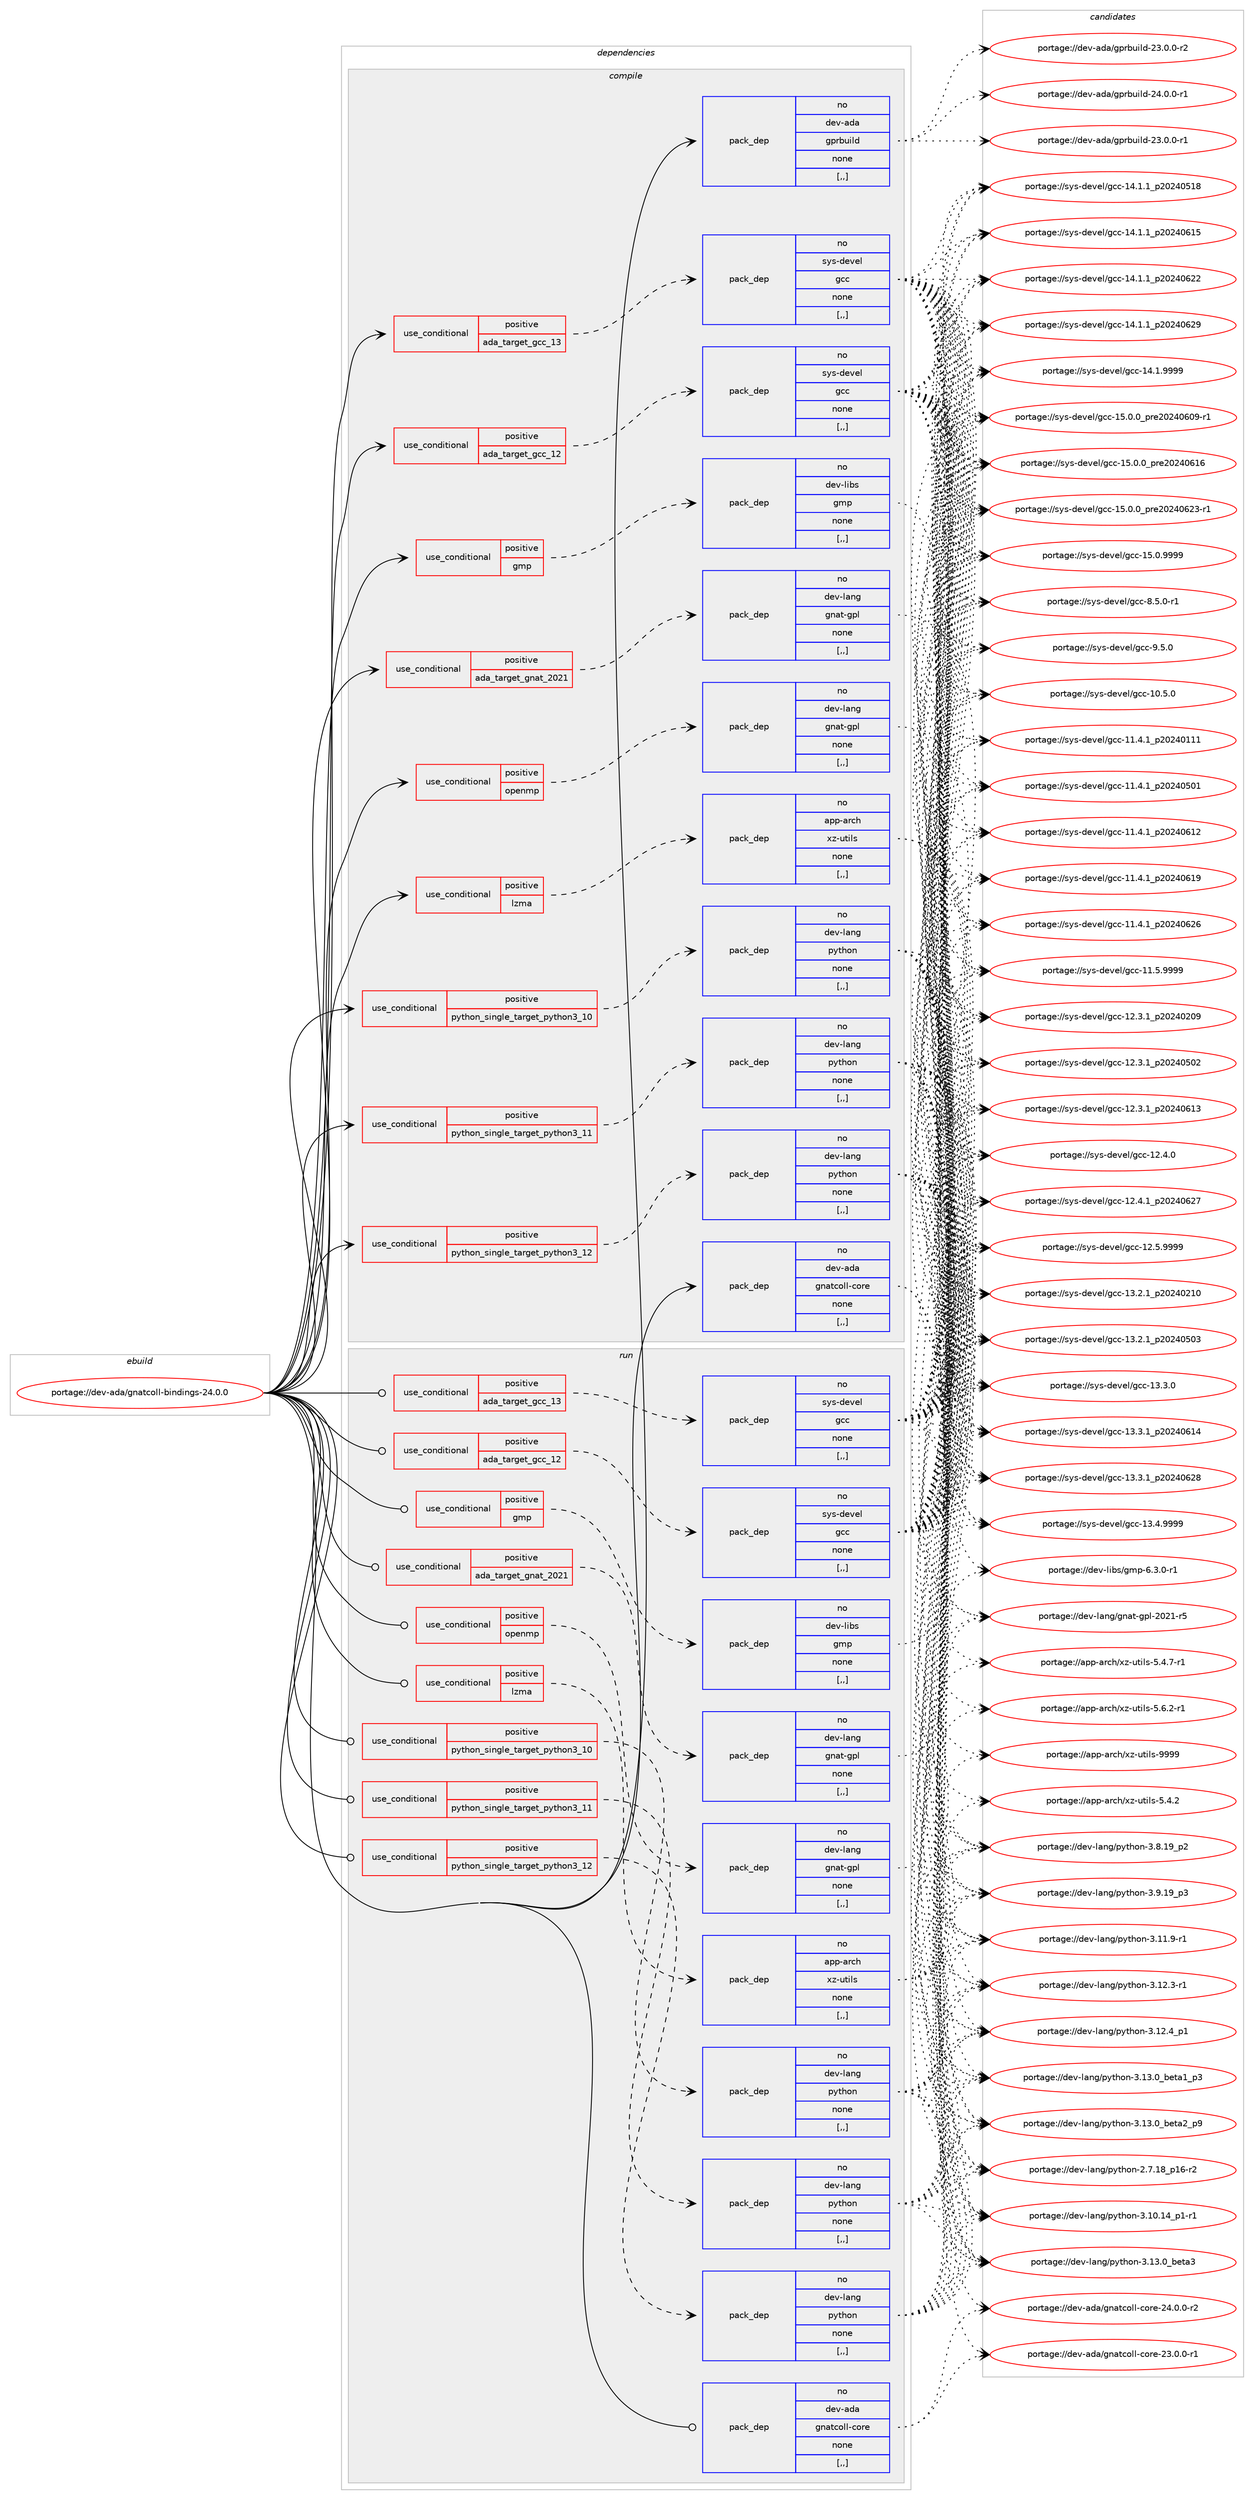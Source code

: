 digraph prolog {

# *************
# Graph options
# *************

newrank=true;
concentrate=true;
compound=true;
graph [rankdir=LR,fontname=Helvetica,fontsize=10,ranksep=1.5];#, ranksep=2.5, nodesep=0.2];
edge  [arrowhead=vee];
node  [fontname=Helvetica,fontsize=10];

# **********
# The ebuild
# **********

subgraph cluster_leftcol {
color=gray;
rank=same;
label=<<i>ebuild</i>>;
id [label="portage://dev-ada/gnatcoll-bindings-24.0.0", color=red, width=4, href="../dev-ada/gnatcoll-bindings-24.0.0.svg"];
}

# ****************
# The dependencies
# ****************

subgraph cluster_midcol {
color=gray;
label=<<i>dependencies</i>>;
subgraph cluster_compile {
fillcolor="#eeeeee";
style=filled;
label=<<i>compile</i>>;
subgraph cond16024 {
dependency62182 [label=<<TABLE BORDER="0" CELLBORDER="1" CELLSPACING="0" CELLPADDING="4"><TR><TD ROWSPAN="3" CELLPADDING="10">use_conditional</TD></TR><TR><TD>positive</TD></TR><TR><TD>ada_target_gcc_12</TD></TR></TABLE>>, shape=none, color=red];
subgraph pack45267 {
dependency62183 [label=<<TABLE BORDER="0" CELLBORDER="1" CELLSPACING="0" CELLPADDING="4" WIDTH="220"><TR><TD ROWSPAN="6" CELLPADDING="30">pack_dep</TD></TR><TR><TD WIDTH="110">no</TD></TR><TR><TD>sys-devel</TD></TR><TR><TD>gcc</TD></TR><TR><TD>none</TD></TR><TR><TD>[,,]</TD></TR></TABLE>>, shape=none, color=blue];
}
dependency62182:e -> dependency62183:w [weight=20,style="dashed",arrowhead="vee"];
}
id:e -> dependency62182:w [weight=20,style="solid",arrowhead="vee"];
subgraph cond16025 {
dependency62184 [label=<<TABLE BORDER="0" CELLBORDER="1" CELLSPACING="0" CELLPADDING="4"><TR><TD ROWSPAN="3" CELLPADDING="10">use_conditional</TD></TR><TR><TD>positive</TD></TR><TR><TD>ada_target_gcc_13</TD></TR></TABLE>>, shape=none, color=red];
subgraph pack45268 {
dependency62185 [label=<<TABLE BORDER="0" CELLBORDER="1" CELLSPACING="0" CELLPADDING="4" WIDTH="220"><TR><TD ROWSPAN="6" CELLPADDING="30">pack_dep</TD></TR><TR><TD WIDTH="110">no</TD></TR><TR><TD>sys-devel</TD></TR><TR><TD>gcc</TD></TR><TR><TD>none</TD></TR><TR><TD>[,,]</TD></TR></TABLE>>, shape=none, color=blue];
}
dependency62184:e -> dependency62185:w [weight=20,style="dashed",arrowhead="vee"];
}
id:e -> dependency62184:w [weight=20,style="solid",arrowhead="vee"];
subgraph cond16026 {
dependency62186 [label=<<TABLE BORDER="0" CELLBORDER="1" CELLSPACING="0" CELLPADDING="4"><TR><TD ROWSPAN="3" CELLPADDING="10">use_conditional</TD></TR><TR><TD>positive</TD></TR><TR><TD>ada_target_gnat_2021</TD></TR></TABLE>>, shape=none, color=red];
subgraph pack45269 {
dependency62187 [label=<<TABLE BORDER="0" CELLBORDER="1" CELLSPACING="0" CELLPADDING="4" WIDTH="220"><TR><TD ROWSPAN="6" CELLPADDING="30">pack_dep</TD></TR><TR><TD WIDTH="110">no</TD></TR><TR><TD>dev-lang</TD></TR><TR><TD>gnat-gpl</TD></TR><TR><TD>none</TD></TR><TR><TD>[,,]</TD></TR></TABLE>>, shape=none, color=blue];
}
dependency62186:e -> dependency62187:w [weight=20,style="dashed",arrowhead="vee"];
}
id:e -> dependency62186:w [weight=20,style="solid",arrowhead="vee"];
subgraph cond16027 {
dependency62188 [label=<<TABLE BORDER="0" CELLBORDER="1" CELLSPACING="0" CELLPADDING="4"><TR><TD ROWSPAN="3" CELLPADDING="10">use_conditional</TD></TR><TR><TD>positive</TD></TR><TR><TD>gmp</TD></TR></TABLE>>, shape=none, color=red];
subgraph pack45270 {
dependency62189 [label=<<TABLE BORDER="0" CELLBORDER="1" CELLSPACING="0" CELLPADDING="4" WIDTH="220"><TR><TD ROWSPAN="6" CELLPADDING="30">pack_dep</TD></TR><TR><TD WIDTH="110">no</TD></TR><TR><TD>dev-libs</TD></TR><TR><TD>gmp</TD></TR><TR><TD>none</TD></TR><TR><TD>[,,]</TD></TR></TABLE>>, shape=none, color=blue];
}
dependency62188:e -> dependency62189:w [weight=20,style="dashed",arrowhead="vee"];
}
id:e -> dependency62188:w [weight=20,style="solid",arrowhead="vee"];
subgraph cond16028 {
dependency62190 [label=<<TABLE BORDER="0" CELLBORDER="1" CELLSPACING="0" CELLPADDING="4"><TR><TD ROWSPAN="3" CELLPADDING="10">use_conditional</TD></TR><TR><TD>positive</TD></TR><TR><TD>lzma</TD></TR></TABLE>>, shape=none, color=red];
subgraph pack45271 {
dependency62191 [label=<<TABLE BORDER="0" CELLBORDER="1" CELLSPACING="0" CELLPADDING="4" WIDTH="220"><TR><TD ROWSPAN="6" CELLPADDING="30">pack_dep</TD></TR><TR><TD WIDTH="110">no</TD></TR><TR><TD>app-arch</TD></TR><TR><TD>xz-utils</TD></TR><TR><TD>none</TD></TR><TR><TD>[,,]</TD></TR></TABLE>>, shape=none, color=blue];
}
dependency62190:e -> dependency62191:w [weight=20,style="dashed",arrowhead="vee"];
}
id:e -> dependency62190:w [weight=20,style="solid",arrowhead="vee"];
subgraph cond16029 {
dependency62192 [label=<<TABLE BORDER="0" CELLBORDER="1" CELLSPACING="0" CELLPADDING="4"><TR><TD ROWSPAN="3" CELLPADDING="10">use_conditional</TD></TR><TR><TD>positive</TD></TR><TR><TD>openmp</TD></TR></TABLE>>, shape=none, color=red];
subgraph pack45272 {
dependency62193 [label=<<TABLE BORDER="0" CELLBORDER="1" CELLSPACING="0" CELLPADDING="4" WIDTH="220"><TR><TD ROWSPAN="6" CELLPADDING="30">pack_dep</TD></TR><TR><TD WIDTH="110">no</TD></TR><TR><TD>dev-lang</TD></TR><TR><TD>gnat-gpl</TD></TR><TR><TD>none</TD></TR><TR><TD>[,,]</TD></TR></TABLE>>, shape=none, color=blue];
}
dependency62192:e -> dependency62193:w [weight=20,style="dashed",arrowhead="vee"];
}
id:e -> dependency62192:w [weight=20,style="solid",arrowhead="vee"];
subgraph cond16030 {
dependency62194 [label=<<TABLE BORDER="0" CELLBORDER="1" CELLSPACING="0" CELLPADDING="4"><TR><TD ROWSPAN="3" CELLPADDING="10">use_conditional</TD></TR><TR><TD>positive</TD></TR><TR><TD>python_single_target_python3_10</TD></TR></TABLE>>, shape=none, color=red];
subgraph pack45273 {
dependency62195 [label=<<TABLE BORDER="0" CELLBORDER="1" CELLSPACING="0" CELLPADDING="4" WIDTH="220"><TR><TD ROWSPAN="6" CELLPADDING="30">pack_dep</TD></TR><TR><TD WIDTH="110">no</TD></TR><TR><TD>dev-lang</TD></TR><TR><TD>python</TD></TR><TR><TD>none</TD></TR><TR><TD>[,,]</TD></TR></TABLE>>, shape=none, color=blue];
}
dependency62194:e -> dependency62195:w [weight=20,style="dashed",arrowhead="vee"];
}
id:e -> dependency62194:w [weight=20,style="solid",arrowhead="vee"];
subgraph cond16031 {
dependency62196 [label=<<TABLE BORDER="0" CELLBORDER="1" CELLSPACING="0" CELLPADDING="4"><TR><TD ROWSPAN="3" CELLPADDING="10">use_conditional</TD></TR><TR><TD>positive</TD></TR><TR><TD>python_single_target_python3_11</TD></TR></TABLE>>, shape=none, color=red];
subgraph pack45274 {
dependency62197 [label=<<TABLE BORDER="0" CELLBORDER="1" CELLSPACING="0" CELLPADDING="4" WIDTH="220"><TR><TD ROWSPAN="6" CELLPADDING="30">pack_dep</TD></TR><TR><TD WIDTH="110">no</TD></TR><TR><TD>dev-lang</TD></TR><TR><TD>python</TD></TR><TR><TD>none</TD></TR><TR><TD>[,,]</TD></TR></TABLE>>, shape=none, color=blue];
}
dependency62196:e -> dependency62197:w [weight=20,style="dashed",arrowhead="vee"];
}
id:e -> dependency62196:w [weight=20,style="solid",arrowhead="vee"];
subgraph cond16032 {
dependency62198 [label=<<TABLE BORDER="0" CELLBORDER="1" CELLSPACING="0" CELLPADDING="4"><TR><TD ROWSPAN="3" CELLPADDING="10">use_conditional</TD></TR><TR><TD>positive</TD></TR><TR><TD>python_single_target_python3_12</TD></TR></TABLE>>, shape=none, color=red];
subgraph pack45275 {
dependency62199 [label=<<TABLE BORDER="0" CELLBORDER="1" CELLSPACING="0" CELLPADDING="4" WIDTH="220"><TR><TD ROWSPAN="6" CELLPADDING="30">pack_dep</TD></TR><TR><TD WIDTH="110">no</TD></TR><TR><TD>dev-lang</TD></TR><TR><TD>python</TD></TR><TR><TD>none</TD></TR><TR><TD>[,,]</TD></TR></TABLE>>, shape=none, color=blue];
}
dependency62198:e -> dependency62199:w [weight=20,style="dashed",arrowhead="vee"];
}
id:e -> dependency62198:w [weight=20,style="solid",arrowhead="vee"];
subgraph pack45276 {
dependency62200 [label=<<TABLE BORDER="0" CELLBORDER="1" CELLSPACING="0" CELLPADDING="4" WIDTH="220"><TR><TD ROWSPAN="6" CELLPADDING="30">pack_dep</TD></TR><TR><TD WIDTH="110">no</TD></TR><TR><TD>dev-ada</TD></TR><TR><TD>gnatcoll-core</TD></TR><TR><TD>none</TD></TR><TR><TD>[,,]</TD></TR></TABLE>>, shape=none, color=blue];
}
id:e -> dependency62200:w [weight=20,style="solid",arrowhead="vee"];
subgraph pack45277 {
dependency62201 [label=<<TABLE BORDER="0" CELLBORDER="1" CELLSPACING="0" CELLPADDING="4" WIDTH="220"><TR><TD ROWSPAN="6" CELLPADDING="30">pack_dep</TD></TR><TR><TD WIDTH="110">no</TD></TR><TR><TD>dev-ada</TD></TR><TR><TD>gprbuild</TD></TR><TR><TD>none</TD></TR><TR><TD>[,,]</TD></TR></TABLE>>, shape=none, color=blue];
}
id:e -> dependency62201:w [weight=20,style="solid",arrowhead="vee"];
}
subgraph cluster_compileandrun {
fillcolor="#eeeeee";
style=filled;
label=<<i>compile and run</i>>;
}
subgraph cluster_run {
fillcolor="#eeeeee";
style=filled;
label=<<i>run</i>>;
subgraph cond16033 {
dependency62202 [label=<<TABLE BORDER="0" CELLBORDER="1" CELLSPACING="0" CELLPADDING="4"><TR><TD ROWSPAN="3" CELLPADDING="10">use_conditional</TD></TR><TR><TD>positive</TD></TR><TR><TD>ada_target_gcc_12</TD></TR></TABLE>>, shape=none, color=red];
subgraph pack45278 {
dependency62203 [label=<<TABLE BORDER="0" CELLBORDER="1" CELLSPACING="0" CELLPADDING="4" WIDTH="220"><TR><TD ROWSPAN="6" CELLPADDING="30">pack_dep</TD></TR><TR><TD WIDTH="110">no</TD></TR><TR><TD>sys-devel</TD></TR><TR><TD>gcc</TD></TR><TR><TD>none</TD></TR><TR><TD>[,,]</TD></TR></TABLE>>, shape=none, color=blue];
}
dependency62202:e -> dependency62203:w [weight=20,style="dashed",arrowhead="vee"];
}
id:e -> dependency62202:w [weight=20,style="solid",arrowhead="odot"];
subgraph cond16034 {
dependency62204 [label=<<TABLE BORDER="0" CELLBORDER="1" CELLSPACING="0" CELLPADDING="4"><TR><TD ROWSPAN="3" CELLPADDING="10">use_conditional</TD></TR><TR><TD>positive</TD></TR><TR><TD>ada_target_gcc_13</TD></TR></TABLE>>, shape=none, color=red];
subgraph pack45279 {
dependency62205 [label=<<TABLE BORDER="0" CELLBORDER="1" CELLSPACING="0" CELLPADDING="4" WIDTH="220"><TR><TD ROWSPAN="6" CELLPADDING="30">pack_dep</TD></TR><TR><TD WIDTH="110">no</TD></TR><TR><TD>sys-devel</TD></TR><TR><TD>gcc</TD></TR><TR><TD>none</TD></TR><TR><TD>[,,]</TD></TR></TABLE>>, shape=none, color=blue];
}
dependency62204:e -> dependency62205:w [weight=20,style="dashed",arrowhead="vee"];
}
id:e -> dependency62204:w [weight=20,style="solid",arrowhead="odot"];
subgraph cond16035 {
dependency62206 [label=<<TABLE BORDER="0" CELLBORDER="1" CELLSPACING="0" CELLPADDING="4"><TR><TD ROWSPAN="3" CELLPADDING="10">use_conditional</TD></TR><TR><TD>positive</TD></TR><TR><TD>ada_target_gnat_2021</TD></TR></TABLE>>, shape=none, color=red];
subgraph pack45280 {
dependency62207 [label=<<TABLE BORDER="0" CELLBORDER="1" CELLSPACING="0" CELLPADDING="4" WIDTH="220"><TR><TD ROWSPAN="6" CELLPADDING="30">pack_dep</TD></TR><TR><TD WIDTH="110">no</TD></TR><TR><TD>dev-lang</TD></TR><TR><TD>gnat-gpl</TD></TR><TR><TD>none</TD></TR><TR><TD>[,,]</TD></TR></TABLE>>, shape=none, color=blue];
}
dependency62206:e -> dependency62207:w [weight=20,style="dashed",arrowhead="vee"];
}
id:e -> dependency62206:w [weight=20,style="solid",arrowhead="odot"];
subgraph cond16036 {
dependency62208 [label=<<TABLE BORDER="0" CELLBORDER="1" CELLSPACING="0" CELLPADDING="4"><TR><TD ROWSPAN="3" CELLPADDING="10">use_conditional</TD></TR><TR><TD>positive</TD></TR><TR><TD>gmp</TD></TR></TABLE>>, shape=none, color=red];
subgraph pack45281 {
dependency62209 [label=<<TABLE BORDER="0" CELLBORDER="1" CELLSPACING="0" CELLPADDING="4" WIDTH="220"><TR><TD ROWSPAN="6" CELLPADDING="30">pack_dep</TD></TR><TR><TD WIDTH="110">no</TD></TR><TR><TD>dev-libs</TD></TR><TR><TD>gmp</TD></TR><TR><TD>none</TD></TR><TR><TD>[,,]</TD></TR></TABLE>>, shape=none, color=blue];
}
dependency62208:e -> dependency62209:w [weight=20,style="dashed",arrowhead="vee"];
}
id:e -> dependency62208:w [weight=20,style="solid",arrowhead="odot"];
subgraph cond16037 {
dependency62210 [label=<<TABLE BORDER="0" CELLBORDER="1" CELLSPACING="0" CELLPADDING="4"><TR><TD ROWSPAN="3" CELLPADDING="10">use_conditional</TD></TR><TR><TD>positive</TD></TR><TR><TD>lzma</TD></TR></TABLE>>, shape=none, color=red];
subgraph pack45282 {
dependency62211 [label=<<TABLE BORDER="0" CELLBORDER="1" CELLSPACING="0" CELLPADDING="4" WIDTH="220"><TR><TD ROWSPAN="6" CELLPADDING="30">pack_dep</TD></TR><TR><TD WIDTH="110">no</TD></TR><TR><TD>app-arch</TD></TR><TR><TD>xz-utils</TD></TR><TR><TD>none</TD></TR><TR><TD>[,,]</TD></TR></TABLE>>, shape=none, color=blue];
}
dependency62210:e -> dependency62211:w [weight=20,style="dashed",arrowhead="vee"];
}
id:e -> dependency62210:w [weight=20,style="solid",arrowhead="odot"];
subgraph cond16038 {
dependency62212 [label=<<TABLE BORDER="0" CELLBORDER="1" CELLSPACING="0" CELLPADDING="4"><TR><TD ROWSPAN="3" CELLPADDING="10">use_conditional</TD></TR><TR><TD>positive</TD></TR><TR><TD>openmp</TD></TR></TABLE>>, shape=none, color=red];
subgraph pack45283 {
dependency62213 [label=<<TABLE BORDER="0" CELLBORDER="1" CELLSPACING="0" CELLPADDING="4" WIDTH="220"><TR><TD ROWSPAN="6" CELLPADDING="30">pack_dep</TD></TR><TR><TD WIDTH="110">no</TD></TR><TR><TD>dev-lang</TD></TR><TR><TD>gnat-gpl</TD></TR><TR><TD>none</TD></TR><TR><TD>[,,]</TD></TR></TABLE>>, shape=none, color=blue];
}
dependency62212:e -> dependency62213:w [weight=20,style="dashed",arrowhead="vee"];
}
id:e -> dependency62212:w [weight=20,style="solid",arrowhead="odot"];
subgraph cond16039 {
dependency62214 [label=<<TABLE BORDER="0" CELLBORDER="1" CELLSPACING="0" CELLPADDING="4"><TR><TD ROWSPAN="3" CELLPADDING="10">use_conditional</TD></TR><TR><TD>positive</TD></TR><TR><TD>python_single_target_python3_10</TD></TR></TABLE>>, shape=none, color=red];
subgraph pack45284 {
dependency62215 [label=<<TABLE BORDER="0" CELLBORDER="1" CELLSPACING="0" CELLPADDING="4" WIDTH="220"><TR><TD ROWSPAN="6" CELLPADDING="30">pack_dep</TD></TR><TR><TD WIDTH="110">no</TD></TR><TR><TD>dev-lang</TD></TR><TR><TD>python</TD></TR><TR><TD>none</TD></TR><TR><TD>[,,]</TD></TR></TABLE>>, shape=none, color=blue];
}
dependency62214:e -> dependency62215:w [weight=20,style="dashed",arrowhead="vee"];
}
id:e -> dependency62214:w [weight=20,style="solid",arrowhead="odot"];
subgraph cond16040 {
dependency62216 [label=<<TABLE BORDER="0" CELLBORDER="1" CELLSPACING="0" CELLPADDING="4"><TR><TD ROWSPAN="3" CELLPADDING="10">use_conditional</TD></TR><TR><TD>positive</TD></TR><TR><TD>python_single_target_python3_11</TD></TR></TABLE>>, shape=none, color=red];
subgraph pack45285 {
dependency62217 [label=<<TABLE BORDER="0" CELLBORDER="1" CELLSPACING="0" CELLPADDING="4" WIDTH="220"><TR><TD ROWSPAN="6" CELLPADDING="30">pack_dep</TD></TR><TR><TD WIDTH="110">no</TD></TR><TR><TD>dev-lang</TD></TR><TR><TD>python</TD></TR><TR><TD>none</TD></TR><TR><TD>[,,]</TD></TR></TABLE>>, shape=none, color=blue];
}
dependency62216:e -> dependency62217:w [weight=20,style="dashed",arrowhead="vee"];
}
id:e -> dependency62216:w [weight=20,style="solid",arrowhead="odot"];
subgraph cond16041 {
dependency62218 [label=<<TABLE BORDER="0" CELLBORDER="1" CELLSPACING="0" CELLPADDING="4"><TR><TD ROWSPAN="3" CELLPADDING="10">use_conditional</TD></TR><TR><TD>positive</TD></TR><TR><TD>python_single_target_python3_12</TD></TR></TABLE>>, shape=none, color=red];
subgraph pack45286 {
dependency62219 [label=<<TABLE BORDER="0" CELLBORDER="1" CELLSPACING="0" CELLPADDING="4" WIDTH="220"><TR><TD ROWSPAN="6" CELLPADDING="30">pack_dep</TD></TR><TR><TD WIDTH="110">no</TD></TR><TR><TD>dev-lang</TD></TR><TR><TD>python</TD></TR><TR><TD>none</TD></TR><TR><TD>[,,]</TD></TR></TABLE>>, shape=none, color=blue];
}
dependency62218:e -> dependency62219:w [weight=20,style="dashed",arrowhead="vee"];
}
id:e -> dependency62218:w [weight=20,style="solid",arrowhead="odot"];
subgraph pack45287 {
dependency62220 [label=<<TABLE BORDER="0" CELLBORDER="1" CELLSPACING="0" CELLPADDING="4" WIDTH="220"><TR><TD ROWSPAN="6" CELLPADDING="30">pack_dep</TD></TR><TR><TD WIDTH="110">no</TD></TR><TR><TD>dev-ada</TD></TR><TR><TD>gnatcoll-core</TD></TR><TR><TD>none</TD></TR><TR><TD>[,,]</TD></TR></TABLE>>, shape=none, color=blue];
}
id:e -> dependency62220:w [weight=20,style="solid",arrowhead="odot"];
}
}

# **************
# The candidates
# **************

subgraph cluster_choices {
rank=same;
color=gray;
label=<<i>candidates</i>>;

subgraph choice45267 {
color=black;
nodesep=1;
choice1151211154510010111810110847103999945494846534648 [label="portage://sys-devel/gcc-10.5.0", color=red, width=4,href="../sys-devel/gcc-10.5.0.svg"];
choice1151211154510010111810110847103999945494946524649951125048505248494949 [label="portage://sys-devel/gcc-11.4.1_p20240111", color=red, width=4,href="../sys-devel/gcc-11.4.1_p20240111.svg"];
choice1151211154510010111810110847103999945494946524649951125048505248534849 [label="portage://sys-devel/gcc-11.4.1_p20240501", color=red, width=4,href="../sys-devel/gcc-11.4.1_p20240501.svg"];
choice1151211154510010111810110847103999945494946524649951125048505248544950 [label="portage://sys-devel/gcc-11.4.1_p20240612", color=red, width=4,href="../sys-devel/gcc-11.4.1_p20240612.svg"];
choice1151211154510010111810110847103999945494946524649951125048505248544957 [label="portage://sys-devel/gcc-11.4.1_p20240619", color=red, width=4,href="../sys-devel/gcc-11.4.1_p20240619.svg"];
choice1151211154510010111810110847103999945494946524649951125048505248545054 [label="portage://sys-devel/gcc-11.4.1_p20240626", color=red, width=4,href="../sys-devel/gcc-11.4.1_p20240626.svg"];
choice1151211154510010111810110847103999945494946534657575757 [label="portage://sys-devel/gcc-11.5.9999", color=red, width=4,href="../sys-devel/gcc-11.5.9999.svg"];
choice1151211154510010111810110847103999945495046514649951125048505248504857 [label="portage://sys-devel/gcc-12.3.1_p20240209", color=red, width=4,href="../sys-devel/gcc-12.3.1_p20240209.svg"];
choice1151211154510010111810110847103999945495046514649951125048505248534850 [label="portage://sys-devel/gcc-12.3.1_p20240502", color=red, width=4,href="../sys-devel/gcc-12.3.1_p20240502.svg"];
choice1151211154510010111810110847103999945495046514649951125048505248544951 [label="portage://sys-devel/gcc-12.3.1_p20240613", color=red, width=4,href="../sys-devel/gcc-12.3.1_p20240613.svg"];
choice1151211154510010111810110847103999945495046524648 [label="portage://sys-devel/gcc-12.4.0", color=red, width=4,href="../sys-devel/gcc-12.4.0.svg"];
choice1151211154510010111810110847103999945495046524649951125048505248545055 [label="portage://sys-devel/gcc-12.4.1_p20240627", color=red, width=4,href="../sys-devel/gcc-12.4.1_p20240627.svg"];
choice1151211154510010111810110847103999945495046534657575757 [label="portage://sys-devel/gcc-12.5.9999", color=red, width=4,href="../sys-devel/gcc-12.5.9999.svg"];
choice1151211154510010111810110847103999945495146504649951125048505248504948 [label="portage://sys-devel/gcc-13.2.1_p20240210", color=red, width=4,href="../sys-devel/gcc-13.2.1_p20240210.svg"];
choice1151211154510010111810110847103999945495146504649951125048505248534851 [label="portage://sys-devel/gcc-13.2.1_p20240503", color=red, width=4,href="../sys-devel/gcc-13.2.1_p20240503.svg"];
choice1151211154510010111810110847103999945495146514648 [label="portage://sys-devel/gcc-13.3.0", color=red, width=4,href="../sys-devel/gcc-13.3.0.svg"];
choice1151211154510010111810110847103999945495146514649951125048505248544952 [label="portage://sys-devel/gcc-13.3.1_p20240614", color=red, width=4,href="../sys-devel/gcc-13.3.1_p20240614.svg"];
choice1151211154510010111810110847103999945495146514649951125048505248545056 [label="portage://sys-devel/gcc-13.3.1_p20240628", color=red, width=4,href="../sys-devel/gcc-13.3.1_p20240628.svg"];
choice1151211154510010111810110847103999945495146524657575757 [label="portage://sys-devel/gcc-13.4.9999", color=red, width=4,href="../sys-devel/gcc-13.4.9999.svg"];
choice1151211154510010111810110847103999945495246494649951125048505248534956 [label="portage://sys-devel/gcc-14.1.1_p20240518", color=red, width=4,href="../sys-devel/gcc-14.1.1_p20240518.svg"];
choice1151211154510010111810110847103999945495246494649951125048505248544953 [label="portage://sys-devel/gcc-14.1.1_p20240615", color=red, width=4,href="../sys-devel/gcc-14.1.1_p20240615.svg"];
choice1151211154510010111810110847103999945495246494649951125048505248545050 [label="portage://sys-devel/gcc-14.1.1_p20240622", color=red, width=4,href="../sys-devel/gcc-14.1.1_p20240622.svg"];
choice1151211154510010111810110847103999945495246494649951125048505248545057 [label="portage://sys-devel/gcc-14.1.1_p20240629", color=red, width=4,href="../sys-devel/gcc-14.1.1_p20240629.svg"];
choice1151211154510010111810110847103999945495246494657575757 [label="portage://sys-devel/gcc-14.1.9999", color=red, width=4,href="../sys-devel/gcc-14.1.9999.svg"];
choice11512111545100101118101108471039999454953464846489511211410150485052485448574511449 [label="portage://sys-devel/gcc-15.0.0_pre20240609-r1", color=red, width=4,href="../sys-devel/gcc-15.0.0_pre20240609-r1.svg"];
choice1151211154510010111810110847103999945495346484648951121141015048505248544954 [label="portage://sys-devel/gcc-15.0.0_pre20240616", color=red, width=4,href="../sys-devel/gcc-15.0.0_pre20240616.svg"];
choice11512111545100101118101108471039999454953464846489511211410150485052485450514511449 [label="portage://sys-devel/gcc-15.0.0_pre20240623-r1", color=red, width=4,href="../sys-devel/gcc-15.0.0_pre20240623-r1.svg"];
choice1151211154510010111810110847103999945495346484657575757 [label="portage://sys-devel/gcc-15.0.9999", color=red, width=4,href="../sys-devel/gcc-15.0.9999.svg"];
choice115121115451001011181011084710399994556465346484511449 [label="portage://sys-devel/gcc-8.5.0-r1", color=red, width=4,href="../sys-devel/gcc-8.5.0-r1.svg"];
choice11512111545100101118101108471039999455746534648 [label="portage://sys-devel/gcc-9.5.0", color=red, width=4,href="../sys-devel/gcc-9.5.0.svg"];
dependency62183:e -> choice1151211154510010111810110847103999945494846534648:w [style=dotted,weight="100"];
dependency62183:e -> choice1151211154510010111810110847103999945494946524649951125048505248494949:w [style=dotted,weight="100"];
dependency62183:e -> choice1151211154510010111810110847103999945494946524649951125048505248534849:w [style=dotted,weight="100"];
dependency62183:e -> choice1151211154510010111810110847103999945494946524649951125048505248544950:w [style=dotted,weight="100"];
dependency62183:e -> choice1151211154510010111810110847103999945494946524649951125048505248544957:w [style=dotted,weight="100"];
dependency62183:e -> choice1151211154510010111810110847103999945494946524649951125048505248545054:w [style=dotted,weight="100"];
dependency62183:e -> choice1151211154510010111810110847103999945494946534657575757:w [style=dotted,weight="100"];
dependency62183:e -> choice1151211154510010111810110847103999945495046514649951125048505248504857:w [style=dotted,weight="100"];
dependency62183:e -> choice1151211154510010111810110847103999945495046514649951125048505248534850:w [style=dotted,weight="100"];
dependency62183:e -> choice1151211154510010111810110847103999945495046514649951125048505248544951:w [style=dotted,weight="100"];
dependency62183:e -> choice1151211154510010111810110847103999945495046524648:w [style=dotted,weight="100"];
dependency62183:e -> choice1151211154510010111810110847103999945495046524649951125048505248545055:w [style=dotted,weight="100"];
dependency62183:e -> choice1151211154510010111810110847103999945495046534657575757:w [style=dotted,weight="100"];
dependency62183:e -> choice1151211154510010111810110847103999945495146504649951125048505248504948:w [style=dotted,weight="100"];
dependency62183:e -> choice1151211154510010111810110847103999945495146504649951125048505248534851:w [style=dotted,weight="100"];
dependency62183:e -> choice1151211154510010111810110847103999945495146514648:w [style=dotted,weight="100"];
dependency62183:e -> choice1151211154510010111810110847103999945495146514649951125048505248544952:w [style=dotted,weight="100"];
dependency62183:e -> choice1151211154510010111810110847103999945495146514649951125048505248545056:w [style=dotted,weight="100"];
dependency62183:e -> choice1151211154510010111810110847103999945495146524657575757:w [style=dotted,weight="100"];
dependency62183:e -> choice1151211154510010111810110847103999945495246494649951125048505248534956:w [style=dotted,weight="100"];
dependency62183:e -> choice1151211154510010111810110847103999945495246494649951125048505248544953:w [style=dotted,weight="100"];
dependency62183:e -> choice1151211154510010111810110847103999945495246494649951125048505248545050:w [style=dotted,weight="100"];
dependency62183:e -> choice1151211154510010111810110847103999945495246494649951125048505248545057:w [style=dotted,weight="100"];
dependency62183:e -> choice1151211154510010111810110847103999945495246494657575757:w [style=dotted,weight="100"];
dependency62183:e -> choice11512111545100101118101108471039999454953464846489511211410150485052485448574511449:w [style=dotted,weight="100"];
dependency62183:e -> choice1151211154510010111810110847103999945495346484648951121141015048505248544954:w [style=dotted,weight="100"];
dependency62183:e -> choice11512111545100101118101108471039999454953464846489511211410150485052485450514511449:w [style=dotted,weight="100"];
dependency62183:e -> choice1151211154510010111810110847103999945495346484657575757:w [style=dotted,weight="100"];
dependency62183:e -> choice115121115451001011181011084710399994556465346484511449:w [style=dotted,weight="100"];
dependency62183:e -> choice11512111545100101118101108471039999455746534648:w [style=dotted,weight="100"];
}
subgraph choice45268 {
color=black;
nodesep=1;
choice1151211154510010111810110847103999945494846534648 [label="portage://sys-devel/gcc-10.5.0", color=red, width=4,href="../sys-devel/gcc-10.5.0.svg"];
choice1151211154510010111810110847103999945494946524649951125048505248494949 [label="portage://sys-devel/gcc-11.4.1_p20240111", color=red, width=4,href="../sys-devel/gcc-11.4.1_p20240111.svg"];
choice1151211154510010111810110847103999945494946524649951125048505248534849 [label="portage://sys-devel/gcc-11.4.1_p20240501", color=red, width=4,href="../sys-devel/gcc-11.4.1_p20240501.svg"];
choice1151211154510010111810110847103999945494946524649951125048505248544950 [label="portage://sys-devel/gcc-11.4.1_p20240612", color=red, width=4,href="../sys-devel/gcc-11.4.1_p20240612.svg"];
choice1151211154510010111810110847103999945494946524649951125048505248544957 [label="portage://sys-devel/gcc-11.4.1_p20240619", color=red, width=4,href="../sys-devel/gcc-11.4.1_p20240619.svg"];
choice1151211154510010111810110847103999945494946524649951125048505248545054 [label="portage://sys-devel/gcc-11.4.1_p20240626", color=red, width=4,href="../sys-devel/gcc-11.4.1_p20240626.svg"];
choice1151211154510010111810110847103999945494946534657575757 [label="portage://sys-devel/gcc-11.5.9999", color=red, width=4,href="../sys-devel/gcc-11.5.9999.svg"];
choice1151211154510010111810110847103999945495046514649951125048505248504857 [label="portage://sys-devel/gcc-12.3.1_p20240209", color=red, width=4,href="../sys-devel/gcc-12.3.1_p20240209.svg"];
choice1151211154510010111810110847103999945495046514649951125048505248534850 [label="portage://sys-devel/gcc-12.3.1_p20240502", color=red, width=4,href="../sys-devel/gcc-12.3.1_p20240502.svg"];
choice1151211154510010111810110847103999945495046514649951125048505248544951 [label="portage://sys-devel/gcc-12.3.1_p20240613", color=red, width=4,href="../sys-devel/gcc-12.3.1_p20240613.svg"];
choice1151211154510010111810110847103999945495046524648 [label="portage://sys-devel/gcc-12.4.0", color=red, width=4,href="../sys-devel/gcc-12.4.0.svg"];
choice1151211154510010111810110847103999945495046524649951125048505248545055 [label="portage://sys-devel/gcc-12.4.1_p20240627", color=red, width=4,href="../sys-devel/gcc-12.4.1_p20240627.svg"];
choice1151211154510010111810110847103999945495046534657575757 [label="portage://sys-devel/gcc-12.5.9999", color=red, width=4,href="../sys-devel/gcc-12.5.9999.svg"];
choice1151211154510010111810110847103999945495146504649951125048505248504948 [label="portage://sys-devel/gcc-13.2.1_p20240210", color=red, width=4,href="../sys-devel/gcc-13.2.1_p20240210.svg"];
choice1151211154510010111810110847103999945495146504649951125048505248534851 [label="portage://sys-devel/gcc-13.2.1_p20240503", color=red, width=4,href="../sys-devel/gcc-13.2.1_p20240503.svg"];
choice1151211154510010111810110847103999945495146514648 [label="portage://sys-devel/gcc-13.3.0", color=red, width=4,href="../sys-devel/gcc-13.3.0.svg"];
choice1151211154510010111810110847103999945495146514649951125048505248544952 [label="portage://sys-devel/gcc-13.3.1_p20240614", color=red, width=4,href="../sys-devel/gcc-13.3.1_p20240614.svg"];
choice1151211154510010111810110847103999945495146514649951125048505248545056 [label="portage://sys-devel/gcc-13.3.1_p20240628", color=red, width=4,href="../sys-devel/gcc-13.3.1_p20240628.svg"];
choice1151211154510010111810110847103999945495146524657575757 [label="portage://sys-devel/gcc-13.4.9999", color=red, width=4,href="../sys-devel/gcc-13.4.9999.svg"];
choice1151211154510010111810110847103999945495246494649951125048505248534956 [label="portage://sys-devel/gcc-14.1.1_p20240518", color=red, width=4,href="../sys-devel/gcc-14.1.1_p20240518.svg"];
choice1151211154510010111810110847103999945495246494649951125048505248544953 [label="portage://sys-devel/gcc-14.1.1_p20240615", color=red, width=4,href="../sys-devel/gcc-14.1.1_p20240615.svg"];
choice1151211154510010111810110847103999945495246494649951125048505248545050 [label="portage://sys-devel/gcc-14.1.1_p20240622", color=red, width=4,href="../sys-devel/gcc-14.1.1_p20240622.svg"];
choice1151211154510010111810110847103999945495246494649951125048505248545057 [label="portage://sys-devel/gcc-14.1.1_p20240629", color=red, width=4,href="../sys-devel/gcc-14.1.1_p20240629.svg"];
choice1151211154510010111810110847103999945495246494657575757 [label="portage://sys-devel/gcc-14.1.9999", color=red, width=4,href="../sys-devel/gcc-14.1.9999.svg"];
choice11512111545100101118101108471039999454953464846489511211410150485052485448574511449 [label="portage://sys-devel/gcc-15.0.0_pre20240609-r1", color=red, width=4,href="../sys-devel/gcc-15.0.0_pre20240609-r1.svg"];
choice1151211154510010111810110847103999945495346484648951121141015048505248544954 [label="portage://sys-devel/gcc-15.0.0_pre20240616", color=red, width=4,href="../sys-devel/gcc-15.0.0_pre20240616.svg"];
choice11512111545100101118101108471039999454953464846489511211410150485052485450514511449 [label="portage://sys-devel/gcc-15.0.0_pre20240623-r1", color=red, width=4,href="../sys-devel/gcc-15.0.0_pre20240623-r1.svg"];
choice1151211154510010111810110847103999945495346484657575757 [label="portage://sys-devel/gcc-15.0.9999", color=red, width=4,href="../sys-devel/gcc-15.0.9999.svg"];
choice115121115451001011181011084710399994556465346484511449 [label="portage://sys-devel/gcc-8.5.0-r1", color=red, width=4,href="../sys-devel/gcc-8.5.0-r1.svg"];
choice11512111545100101118101108471039999455746534648 [label="portage://sys-devel/gcc-9.5.0", color=red, width=4,href="../sys-devel/gcc-9.5.0.svg"];
dependency62185:e -> choice1151211154510010111810110847103999945494846534648:w [style=dotted,weight="100"];
dependency62185:e -> choice1151211154510010111810110847103999945494946524649951125048505248494949:w [style=dotted,weight="100"];
dependency62185:e -> choice1151211154510010111810110847103999945494946524649951125048505248534849:w [style=dotted,weight="100"];
dependency62185:e -> choice1151211154510010111810110847103999945494946524649951125048505248544950:w [style=dotted,weight="100"];
dependency62185:e -> choice1151211154510010111810110847103999945494946524649951125048505248544957:w [style=dotted,weight="100"];
dependency62185:e -> choice1151211154510010111810110847103999945494946524649951125048505248545054:w [style=dotted,weight="100"];
dependency62185:e -> choice1151211154510010111810110847103999945494946534657575757:w [style=dotted,weight="100"];
dependency62185:e -> choice1151211154510010111810110847103999945495046514649951125048505248504857:w [style=dotted,weight="100"];
dependency62185:e -> choice1151211154510010111810110847103999945495046514649951125048505248534850:w [style=dotted,weight="100"];
dependency62185:e -> choice1151211154510010111810110847103999945495046514649951125048505248544951:w [style=dotted,weight="100"];
dependency62185:e -> choice1151211154510010111810110847103999945495046524648:w [style=dotted,weight="100"];
dependency62185:e -> choice1151211154510010111810110847103999945495046524649951125048505248545055:w [style=dotted,weight="100"];
dependency62185:e -> choice1151211154510010111810110847103999945495046534657575757:w [style=dotted,weight="100"];
dependency62185:e -> choice1151211154510010111810110847103999945495146504649951125048505248504948:w [style=dotted,weight="100"];
dependency62185:e -> choice1151211154510010111810110847103999945495146504649951125048505248534851:w [style=dotted,weight="100"];
dependency62185:e -> choice1151211154510010111810110847103999945495146514648:w [style=dotted,weight="100"];
dependency62185:e -> choice1151211154510010111810110847103999945495146514649951125048505248544952:w [style=dotted,weight="100"];
dependency62185:e -> choice1151211154510010111810110847103999945495146514649951125048505248545056:w [style=dotted,weight="100"];
dependency62185:e -> choice1151211154510010111810110847103999945495146524657575757:w [style=dotted,weight="100"];
dependency62185:e -> choice1151211154510010111810110847103999945495246494649951125048505248534956:w [style=dotted,weight="100"];
dependency62185:e -> choice1151211154510010111810110847103999945495246494649951125048505248544953:w [style=dotted,weight="100"];
dependency62185:e -> choice1151211154510010111810110847103999945495246494649951125048505248545050:w [style=dotted,weight="100"];
dependency62185:e -> choice1151211154510010111810110847103999945495246494649951125048505248545057:w [style=dotted,weight="100"];
dependency62185:e -> choice1151211154510010111810110847103999945495246494657575757:w [style=dotted,weight="100"];
dependency62185:e -> choice11512111545100101118101108471039999454953464846489511211410150485052485448574511449:w [style=dotted,weight="100"];
dependency62185:e -> choice1151211154510010111810110847103999945495346484648951121141015048505248544954:w [style=dotted,weight="100"];
dependency62185:e -> choice11512111545100101118101108471039999454953464846489511211410150485052485450514511449:w [style=dotted,weight="100"];
dependency62185:e -> choice1151211154510010111810110847103999945495346484657575757:w [style=dotted,weight="100"];
dependency62185:e -> choice115121115451001011181011084710399994556465346484511449:w [style=dotted,weight="100"];
dependency62185:e -> choice11512111545100101118101108471039999455746534648:w [style=dotted,weight="100"];
}
subgraph choice45269 {
color=black;
nodesep=1;
choice100101118451089711010347103110971164510311210845504850494511453 [label="portage://dev-lang/gnat-gpl-2021-r5", color=red, width=4,href="../dev-lang/gnat-gpl-2021-r5.svg"];
dependency62187:e -> choice100101118451089711010347103110971164510311210845504850494511453:w [style=dotted,weight="100"];
}
subgraph choice45270 {
color=black;
nodesep=1;
choice1001011184510810598115471031091124554465146484511449 [label="portage://dev-libs/gmp-6.3.0-r1", color=red, width=4,href="../dev-libs/gmp-6.3.0-r1.svg"];
dependency62189:e -> choice1001011184510810598115471031091124554465146484511449:w [style=dotted,weight="100"];
}
subgraph choice45271 {
color=black;
nodesep=1;
choice971121124597114991044712012245117116105108115455346524650 [label="portage://app-arch/xz-utils-5.4.2", color=red, width=4,href="../app-arch/xz-utils-5.4.2.svg"];
choice9711211245971149910447120122451171161051081154553465246554511449 [label="portage://app-arch/xz-utils-5.4.7-r1", color=red, width=4,href="../app-arch/xz-utils-5.4.7-r1.svg"];
choice9711211245971149910447120122451171161051081154553465446504511449 [label="portage://app-arch/xz-utils-5.6.2-r1", color=red, width=4,href="../app-arch/xz-utils-5.6.2-r1.svg"];
choice9711211245971149910447120122451171161051081154557575757 [label="portage://app-arch/xz-utils-9999", color=red, width=4,href="../app-arch/xz-utils-9999.svg"];
dependency62191:e -> choice971121124597114991044712012245117116105108115455346524650:w [style=dotted,weight="100"];
dependency62191:e -> choice9711211245971149910447120122451171161051081154553465246554511449:w [style=dotted,weight="100"];
dependency62191:e -> choice9711211245971149910447120122451171161051081154553465446504511449:w [style=dotted,weight="100"];
dependency62191:e -> choice9711211245971149910447120122451171161051081154557575757:w [style=dotted,weight="100"];
}
subgraph choice45272 {
color=black;
nodesep=1;
choice100101118451089711010347103110971164510311210845504850494511453 [label="portage://dev-lang/gnat-gpl-2021-r5", color=red, width=4,href="../dev-lang/gnat-gpl-2021-r5.svg"];
dependency62193:e -> choice100101118451089711010347103110971164510311210845504850494511453:w [style=dotted,weight="100"];
}
subgraph choice45273 {
color=black;
nodesep=1;
choice100101118451089711010347112121116104111110455046554649569511249544511450 [label="portage://dev-lang/python-2.7.18_p16-r2", color=red, width=4,href="../dev-lang/python-2.7.18_p16-r2.svg"];
choice100101118451089711010347112121116104111110455146494846495295112494511449 [label="portage://dev-lang/python-3.10.14_p1-r1", color=red, width=4,href="../dev-lang/python-3.10.14_p1-r1.svg"];
choice100101118451089711010347112121116104111110455146494946574511449 [label="portage://dev-lang/python-3.11.9-r1", color=red, width=4,href="../dev-lang/python-3.11.9-r1.svg"];
choice100101118451089711010347112121116104111110455146495046514511449 [label="portage://dev-lang/python-3.12.3-r1", color=red, width=4,href="../dev-lang/python-3.12.3-r1.svg"];
choice100101118451089711010347112121116104111110455146495046529511249 [label="portage://dev-lang/python-3.12.4_p1", color=red, width=4,href="../dev-lang/python-3.12.4_p1.svg"];
choice10010111845108971101034711212111610411111045514649514648959810111697499511251 [label="portage://dev-lang/python-3.13.0_beta1_p3", color=red, width=4,href="../dev-lang/python-3.13.0_beta1_p3.svg"];
choice10010111845108971101034711212111610411111045514649514648959810111697509511257 [label="portage://dev-lang/python-3.13.0_beta2_p9", color=red, width=4,href="../dev-lang/python-3.13.0_beta2_p9.svg"];
choice1001011184510897110103471121211161041111104551464951464895981011169751 [label="portage://dev-lang/python-3.13.0_beta3", color=red, width=4,href="../dev-lang/python-3.13.0_beta3.svg"];
choice100101118451089711010347112121116104111110455146564649579511250 [label="portage://dev-lang/python-3.8.19_p2", color=red, width=4,href="../dev-lang/python-3.8.19_p2.svg"];
choice100101118451089711010347112121116104111110455146574649579511251 [label="portage://dev-lang/python-3.9.19_p3", color=red, width=4,href="../dev-lang/python-3.9.19_p3.svg"];
dependency62195:e -> choice100101118451089711010347112121116104111110455046554649569511249544511450:w [style=dotted,weight="100"];
dependency62195:e -> choice100101118451089711010347112121116104111110455146494846495295112494511449:w [style=dotted,weight="100"];
dependency62195:e -> choice100101118451089711010347112121116104111110455146494946574511449:w [style=dotted,weight="100"];
dependency62195:e -> choice100101118451089711010347112121116104111110455146495046514511449:w [style=dotted,weight="100"];
dependency62195:e -> choice100101118451089711010347112121116104111110455146495046529511249:w [style=dotted,weight="100"];
dependency62195:e -> choice10010111845108971101034711212111610411111045514649514648959810111697499511251:w [style=dotted,weight="100"];
dependency62195:e -> choice10010111845108971101034711212111610411111045514649514648959810111697509511257:w [style=dotted,weight="100"];
dependency62195:e -> choice1001011184510897110103471121211161041111104551464951464895981011169751:w [style=dotted,weight="100"];
dependency62195:e -> choice100101118451089711010347112121116104111110455146564649579511250:w [style=dotted,weight="100"];
dependency62195:e -> choice100101118451089711010347112121116104111110455146574649579511251:w [style=dotted,weight="100"];
}
subgraph choice45274 {
color=black;
nodesep=1;
choice100101118451089711010347112121116104111110455046554649569511249544511450 [label="portage://dev-lang/python-2.7.18_p16-r2", color=red, width=4,href="../dev-lang/python-2.7.18_p16-r2.svg"];
choice100101118451089711010347112121116104111110455146494846495295112494511449 [label="portage://dev-lang/python-3.10.14_p1-r1", color=red, width=4,href="../dev-lang/python-3.10.14_p1-r1.svg"];
choice100101118451089711010347112121116104111110455146494946574511449 [label="portage://dev-lang/python-3.11.9-r1", color=red, width=4,href="../dev-lang/python-3.11.9-r1.svg"];
choice100101118451089711010347112121116104111110455146495046514511449 [label="portage://dev-lang/python-3.12.3-r1", color=red, width=4,href="../dev-lang/python-3.12.3-r1.svg"];
choice100101118451089711010347112121116104111110455146495046529511249 [label="portage://dev-lang/python-3.12.4_p1", color=red, width=4,href="../dev-lang/python-3.12.4_p1.svg"];
choice10010111845108971101034711212111610411111045514649514648959810111697499511251 [label="portage://dev-lang/python-3.13.0_beta1_p3", color=red, width=4,href="../dev-lang/python-3.13.0_beta1_p3.svg"];
choice10010111845108971101034711212111610411111045514649514648959810111697509511257 [label="portage://dev-lang/python-3.13.0_beta2_p9", color=red, width=4,href="../dev-lang/python-3.13.0_beta2_p9.svg"];
choice1001011184510897110103471121211161041111104551464951464895981011169751 [label="portage://dev-lang/python-3.13.0_beta3", color=red, width=4,href="../dev-lang/python-3.13.0_beta3.svg"];
choice100101118451089711010347112121116104111110455146564649579511250 [label="portage://dev-lang/python-3.8.19_p2", color=red, width=4,href="../dev-lang/python-3.8.19_p2.svg"];
choice100101118451089711010347112121116104111110455146574649579511251 [label="portage://dev-lang/python-3.9.19_p3", color=red, width=4,href="../dev-lang/python-3.9.19_p3.svg"];
dependency62197:e -> choice100101118451089711010347112121116104111110455046554649569511249544511450:w [style=dotted,weight="100"];
dependency62197:e -> choice100101118451089711010347112121116104111110455146494846495295112494511449:w [style=dotted,weight="100"];
dependency62197:e -> choice100101118451089711010347112121116104111110455146494946574511449:w [style=dotted,weight="100"];
dependency62197:e -> choice100101118451089711010347112121116104111110455146495046514511449:w [style=dotted,weight="100"];
dependency62197:e -> choice100101118451089711010347112121116104111110455146495046529511249:w [style=dotted,weight="100"];
dependency62197:e -> choice10010111845108971101034711212111610411111045514649514648959810111697499511251:w [style=dotted,weight="100"];
dependency62197:e -> choice10010111845108971101034711212111610411111045514649514648959810111697509511257:w [style=dotted,weight="100"];
dependency62197:e -> choice1001011184510897110103471121211161041111104551464951464895981011169751:w [style=dotted,weight="100"];
dependency62197:e -> choice100101118451089711010347112121116104111110455146564649579511250:w [style=dotted,weight="100"];
dependency62197:e -> choice100101118451089711010347112121116104111110455146574649579511251:w [style=dotted,weight="100"];
}
subgraph choice45275 {
color=black;
nodesep=1;
choice100101118451089711010347112121116104111110455046554649569511249544511450 [label="portage://dev-lang/python-2.7.18_p16-r2", color=red, width=4,href="../dev-lang/python-2.7.18_p16-r2.svg"];
choice100101118451089711010347112121116104111110455146494846495295112494511449 [label="portage://dev-lang/python-3.10.14_p1-r1", color=red, width=4,href="../dev-lang/python-3.10.14_p1-r1.svg"];
choice100101118451089711010347112121116104111110455146494946574511449 [label="portage://dev-lang/python-3.11.9-r1", color=red, width=4,href="../dev-lang/python-3.11.9-r1.svg"];
choice100101118451089711010347112121116104111110455146495046514511449 [label="portage://dev-lang/python-3.12.3-r1", color=red, width=4,href="../dev-lang/python-3.12.3-r1.svg"];
choice100101118451089711010347112121116104111110455146495046529511249 [label="portage://dev-lang/python-3.12.4_p1", color=red, width=4,href="../dev-lang/python-3.12.4_p1.svg"];
choice10010111845108971101034711212111610411111045514649514648959810111697499511251 [label="portage://dev-lang/python-3.13.0_beta1_p3", color=red, width=4,href="../dev-lang/python-3.13.0_beta1_p3.svg"];
choice10010111845108971101034711212111610411111045514649514648959810111697509511257 [label="portage://dev-lang/python-3.13.0_beta2_p9", color=red, width=4,href="../dev-lang/python-3.13.0_beta2_p9.svg"];
choice1001011184510897110103471121211161041111104551464951464895981011169751 [label="portage://dev-lang/python-3.13.0_beta3", color=red, width=4,href="../dev-lang/python-3.13.0_beta3.svg"];
choice100101118451089711010347112121116104111110455146564649579511250 [label="portage://dev-lang/python-3.8.19_p2", color=red, width=4,href="../dev-lang/python-3.8.19_p2.svg"];
choice100101118451089711010347112121116104111110455146574649579511251 [label="portage://dev-lang/python-3.9.19_p3", color=red, width=4,href="../dev-lang/python-3.9.19_p3.svg"];
dependency62199:e -> choice100101118451089711010347112121116104111110455046554649569511249544511450:w [style=dotted,weight="100"];
dependency62199:e -> choice100101118451089711010347112121116104111110455146494846495295112494511449:w [style=dotted,weight="100"];
dependency62199:e -> choice100101118451089711010347112121116104111110455146494946574511449:w [style=dotted,weight="100"];
dependency62199:e -> choice100101118451089711010347112121116104111110455146495046514511449:w [style=dotted,weight="100"];
dependency62199:e -> choice100101118451089711010347112121116104111110455146495046529511249:w [style=dotted,weight="100"];
dependency62199:e -> choice10010111845108971101034711212111610411111045514649514648959810111697499511251:w [style=dotted,weight="100"];
dependency62199:e -> choice10010111845108971101034711212111610411111045514649514648959810111697509511257:w [style=dotted,weight="100"];
dependency62199:e -> choice1001011184510897110103471121211161041111104551464951464895981011169751:w [style=dotted,weight="100"];
dependency62199:e -> choice100101118451089711010347112121116104111110455146564649579511250:w [style=dotted,weight="100"];
dependency62199:e -> choice100101118451089711010347112121116104111110455146574649579511251:w [style=dotted,weight="100"];
}
subgraph choice45276 {
color=black;
nodesep=1;
choice1001011184597100974710311097116991111081084599111114101455051464846484511449 [label="portage://dev-ada/gnatcoll-core-23.0.0-r1", color=red, width=4,href="../dev-ada/gnatcoll-core-23.0.0-r1.svg"];
choice1001011184597100974710311097116991111081084599111114101455052464846484511450 [label="portage://dev-ada/gnatcoll-core-24.0.0-r2", color=red, width=4,href="../dev-ada/gnatcoll-core-24.0.0-r2.svg"];
dependency62200:e -> choice1001011184597100974710311097116991111081084599111114101455051464846484511449:w [style=dotted,weight="100"];
dependency62200:e -> choice1001011184597100974710311097116991111081084599111114101455052464846484511450:w [style=dotted,weight="100"];
}
subgraph choice45277 {
color=black;
nodesep=1;
choice1001011184597100974710311211498117105108100455051464846484511449 [label="portage://dev-ada/gprbuild-23.0.0-r1", color=red, width=4,href="../dev-ada/gprbuild-23.0.0-r1.svg"];
choice1001011184597100974710311211498117105108100455051464846484511450 [label="portage://dev-ada/gprbuild-23.0.0-r2", color=red, width=4,href="../dev-ada/gprbuild-23.0.0-r2.svg"];
choice1001011184597100974710311211498117105108100455052464846484511449 [label="portage://dev-ada/gprbuild-24.0.0-r1", color=red, width=4,href="../dev-ada/gprbuild-24.0.0-r1.svg"];
dependency62201:e -> choice1001011184597100974710311211498117105108100455051464846484511449:w [style=dotted,weight="100"];
dependency62201:e -> choice1001011184597100974710311211498117105108100455051464846484511450:w [style=dotted,weight="100"];
dependency62201:e -> choice1001011184597100974710311211498117105108100455052464846484511449:w [style=dotted,weight="100"];
}
subgraph choice45278 {
color=black;
nodesep=1;
choice1151211154510010111810110847103999945494846534648 [label="portage://sys-devel/gcc-10.5.0", color=red, width=4,href="../sys-devel/gcc-10.5.0.svg"];
choice1151211154510010111810110847103999945494946524649951125048505248494949 [label="portage://sys-devel/gcc-11.4.1_p20240111", color=red, width=4,href="../sys-devel/gcc-11.4.1_p20240111.svg"];
choice1151211154510010111810110847103999945494946524649951125048505248534849 [label="portage://sys-devel/gcc-11.4.1_p20240501", color=red, width=4,href="../sys-devel/gcc-11.4.1_p20240501.svg"];
choice1151211154510010111810110847103999945494946524649951125048505248544950 [label="portage://sys-devel/gcc-11.4.1_p20240612", color=red, width=4,href="../sys-devel/gcc-11.4.1_p20240612.svg"];
choice1151211154510010111810110847103999945494946524649951125048505248544957 [label="portage://sys-devel/gcc-11.4.1_p20240619", color=red, width=4,href="../sys-devel/gcc-11.4.1_p20240619.svg"];
choice1151211154510010111810110847103999945494946524649951125048505248545054 [label="portage://sys-devel/gcc-11.4.1_p20240626", color=red, width=4,href="../sys-devel/gcc-11.4.1_p20240626.svg"];
choice1151211154510010111810110847103999945494946534657575757 [label="portage://sys-devel/gcc-11.5.9999", color=red, width=4,href="../sys-devel/gcc-11.5.9999.svg"];
choice1151211154510010111810110847103999945495046514649951125048505248504857 [label="portage://sys-devel/gcc-12.3.1_p20240209", color=red, width=4,href="../sys-devel/gcc-12.3.1_p20240209.svg"];
choice1151211154510010111810110847103999945495046514649951125048505248534850 [label="portage://sys-devel/gcc-12.3.1_p20240502", color=red, width=4,href="../sys-devel/gcc-12.3.1_p20240502.svg"];
choice1151211154510010111810110847103999945495046514649951125048505248544951 [label="portage://sys-devel/gcc-12.3.1_p20240613", color=red, width=4,href="../sys-devel/gcc-12.3.1_p20240613.svg"];
choice1151211154510010111810110847103999945495046524648 [label="portage://sys-devel/gcc-12.4.0", color=red, width=4,href="../sys-devel/gcc-12.4.0.svg"];
choice1151211154510010111810110847103999945495046524649951125048505248545055 [label="portage://sys-devel/gcc-12.4.1_p20240627", color=red, width=4,href="../sys-devel/gcc-12.4.1_p20240627.svg"];
choice1151211154510010111810110847103999945495046534657575757 [label="portage://sys-devel/gcc-12.5.9999", color=red, width=4,href="../sys-devel/gcc-12.5.9999.svg"];
choice1151211154510010111810110847103999945495146504649951125048505248504948 [label="portage://sys-devel/gcc-13.2.1_p20240210", color=red, width=4,href="../sys-devel/gcc-13.2.1_p20240210.svg"];
choice1151211154510010111810110847103999945495146504649951125048505248534851 [label="portage://sys-devel/gcc-13.2.1_p20240503", color=red, width=4,href="../sys-devel/gcc-13.2.1_p20240503.svg"];
choice1151211154510010111810110847103999945495146514648 [label="portage://sys-devel/gcc-13.3.0", color=red, width=4,href="../sys-devel/gcc-13.3.0.svg"];
choice1151211154510010111810110847103999945495146514649951125048505248544952 [label="portage://sys-devel/gcc-13.3.1_p20240614", color=red, width=4,href="../sys-devel/gcc-13.3.1_p20240614.svg"];
choice1151211154510010111810110847103999945495146514649951125048505248545056 [label="portage://sys-devel/gcc-13.3.1_p20240628", color=red, width=4,href="../sys-devel/gcc-13.3.1_p20240628.svg"];
choice1151211154510010111810110847103999945495146524657575757 [label="portage://sys-devel/gcc-13.4.9999", color=red, width=4,href="../sys-devel/gcc-13.4.9999.svg"];
choice1151211154510010111810110847103999945495246494649951125048505248534956 [label="portage://sys-devel/gcc-14.1.1_p20240518", color=red, width=4,href="../sys-devel/gcc-14.1.1_p20240518.svg"];
choice1151211154510010111810110847103999945495246494649951125048505248544953 [label="portage://sys-devel/gcc-14.1.1_p20240615", color=red, width=4,href="../sys-devel/gcc-14.1.1_p20240615.svg"];
choice1151211154510010111810110847103999945495246494649951125048505248545050 [label="portage://sys-devel/gcc-14.1.1_p20240622", color=red, width=4,href="../sys-devel/gcc-14.1.1_p20240622.svg"];
choice1151211154510010111810110847103999945495246494649951125048505248545057 [label="portage://sys-devel/gcc-14.1.1_p20240629", color=red, width=4,href="../sys-devel/gcc-14.1.1_p20240629.svg"];
choice1151211154510010111810110847103999945495246494657575757 [label="portage://sys-devel/gcc-14.1.9999", color=red, width=4,href="../sys-devel/gcc-14.1.9999.svg"];
choice11512111545100101118101108471039999454953464846489511211410150485052485448574511449 [label="portage://sys-devel/gcc-15.0.0_pre20240609-r1", color=red, width=4,href="../sys-devel/gcc-15.0.0_pre20240609-r1.svg"];
choice1151211154510010111810110847103999945495346484648951121141015048505248544954 [label="portage://sys-devel/gcc-15.0.0_pre20240616", color=red, width=4,href="../sys-devel/gcc-15.0.0_pre20240616.svg"];
choice11512111545100101118101108471039999454953464846489511211410150485052485450514511449 [label="portage://sys-devel/gcc-15.0.0_pre20240623-r1", color=red, width=4,href="../sys-devel/gcc-15.0.0_pre20240623-r1.svg"];
choice1151211154510010111810110847103999945495346484657575757 [label="portage://sys-devel/gcc-15.0.9999", color=red, width=4,href="../sys-devel/gcc-15.0.9999.svg"];
choice115121115451001011181011084710399994556465346484511449 [label="portage://sys-devel/gcc-8.5.0-r1", color=red, width=4,href="../sys-devel/gcc-8.5.0-r1.svg"];
choice11512111545100101118101108471039999455746534648 [label="portage://sys-devel/gcc-9.5.0", color=red, width=4,href="../sys-devel/gcc-9.5.0.svg"];
dependency62203:e -> choice1151211154510010111810110847103999945494846534648:w [style=dotted,weight="100"];
dependency62203:e -> choice1151211154510010111810110847103999945494946524649951125048505248494949:w [style=dotted,weight="100"];
dependency62203:e -> choice1151211154510010111810110847103999945494946524649951125048505248534849:w [style=dotted,weight="100"];
dependency62203:e -> choice1151211154510010111810110847103999945494946524649951125048505248544950:w [style=dotted,weight="100"];
dependency62203:e -> choice1151211154510010111810110847103999945494946524649951125048505248544957:w [style=dotted,weight="100"];
dependency62203:e -> choice1151211154510010111810110847103999945494946524649951125048505248545054:w [style=dotted,weight="100"];
dependency62203:e -> choice1151211154510010111810110847103999945494946534657575757:w [style=dotted,weight="100"];
dependency62203:e -> choice1151211154510010111810110847103999945495046514649951125048505248504857:w [style=dotted,weight="100"];
dependency62203:e -> choice1151211154510010111810110847103999945495046514649951125048505248534850:w [style=dotted,weight="100"];
dependency62203:e -> choice1151211154510010111810110847103999945495046514649951125048505248544951:w [style=dotted,weight="100"];
dependency62203:e -> choice1151211154510010111810110847103999945495046524648:w [style=dotted,weight="100"];
dependency62203:e -> choice1151211154510010111810110847103999945495046524649951125048505248545055:w [style=dotted,weight="100"];
dependency62203:e -> choice1151211154510010111810110847103999945495046534657575757:w [style=dotted,weight="100"];
dependency62203:e -> choice1151211154510010111810110847103999945495146504649951125048505248504948:w [style=dotted,weight="100"];
dependency62203:e -> choice1151211154510010111810110847103999945495146504649951125048505248534851:w [style=dotted,weight="100"];
dependency62203:e -> choice1151211154510010111810110847103999945495146514648:w [style=dotted,weight="100"];
dependency62203:e -> choice1151211154510010111810110847103999945495146514649951125048505248544952:w [style=dotted,weight="100"];
dependency62203:e -> choice1151211154510010111810110847103999945495146514649951125048505248545056:w [style=dotted,weight="100"];
dependency62203:e -> choice1151211154510010111810110847103999945495146524657575757:w [style=dotted,weight="100"];
dependency62203:e -> choice1151211154510010111810110847103999945495246494649951125048505248534956:w [style=dotted,weight="100"];
dependency62203:e -> choice1151211154510010111810110847103999945495246494649951125048505248544953:w [style=dotted,weight="100"];
dependency62203:e -> choice1151211154510010111810110847103999945495246494649951125048505248545050:w [style=dotted,weight="100"];
dependency62203:e -> choice1151211154510010111810110847103999945495246494649951125048505248545057:w [style=dotted,weight="100"];
dependency62203:e -> choice1151211154510010111810110847103999945495246494657575757:w [style=dotted,weight="100"];
dependency62203:e -> choice11512111545100101118101108471039999454953464846489511211410150485052485448574511449:w [style=dotted,weight="100"];
dependency62203:e -> choice1151211154510010111810110847103999945495346484648951121141015048505248544954:w [style=dotted,weight="100"];
dependency62203:e -> choice11512111545100101118101108471039999454953464846489511211410150485052485450514511449:w [style=dotted,weight="100"];
dependency62203:e -> choice1151211154510010111810110847103999945495346484657575757:w [style=dotted,weight="100"];
dependency62203:e -> choice115121115451001011181011084710399994556465346484511449:w [style=dotted,weight="100"];
dependency62203:e -> choice11512111545100101118101108471039999455746534648:w [style=dotted,weight="100"];
}
subgraph choice45279 {
color=black;
nodesep=1;
choice1151211154510010111810110847103999945494846534648 [label="portage://sys-devel/gcc-10.5.0", color=red, width=4,href="../sys-devel/gcc-10.5.0.svg"];
choice1151211154510010111810110847103999945494946524649951125048505248494949 [label="portage://sys-devel/gcc-11.4.1_p20240111", color=red, width=4,href="../sys-devel/gcc-11.4.1_p20240111.svg"];
choice1151211154510010111810110847103999945494946524649951125048505248534849 [label="portage://sys-devel/gcc-11.4.1_p20240501", color=red, width=4,href="../sys-devel/gcc-11.4.1_p20240501.svg"];
choice1151211154510010111810110847103999945494946524649951125048505248544950 [label="portage://sys-devel/gcc-11.4.1_p20240612", color=red, width=4,href="../sys-devel/gcc-11.4.1_p20240612.svg"];
choice1151211154510010111810110847103999945494946524649951125048505248544957 [label="portage://sys-devel/gcc-11.4.1_p20240619", color=red, width=4,href="../sys-devel/gcc-11.4.1_p20240619.svg"];
choice1151211154510010111810110847103999945494946524649951125048505248545054 [label="portage://sys-devel/gcc-11.4.1_p20240626", color=red, width=4,href="../sys-devel/gcc-11.4.1_p20240626.svg"];
choice1151211154510010111810110847103999945494946534657575757 [label="portage://sys-devel/gcc-11.5.9999", color=red, width=4,href="../sys-devel/gcc-11.5.9999.svg"];
choice1151211154510010111810110847103999945495046514649951125048505248504857 [label="portage://sys-devel/gcc-12.3.1_p20240209", color=red, width=4,href="../sys-devel/gcc-12.3.1_p20240209.svg"];
choice1151211154510010111810110847103999945495046514649951125048505248534850 [label="portage://sys-devel/gcc-12.3.1_p20240502", color=red, width=4,href="../sys-devel/gcc-12.3.1_p20240502.svg"];
choice1151211154510010111810110847103999945495046514649951125048505248544951 [label="portage://sys-devel/gcc-12.3.1_p20240613", color=red, width=4,href="../sys-devel/gcc-12.3.1_p20240613.svg"];
choice1151211154510010111810110847103999945495046524648 [label="portage://sys-devel/gcc-12.4.0", color=red, width=4,href="../sys-devel/gcc-12.4.0.svg"];
choice1151211154510010111810110847103999945495046524649951125048505248545055 [label="portage://sys-devel/gcc-12.4.1_p20240627", color=red, width=4,href="../sys-devel/gcc-12.4.1_p20240627.svg"];
choice1151211154510010111810110847103999945495046534657575757 [label="portage://sys-devel/gcc-12.5.9999", color=red, width=4,href="../sys-devel/gcc-12.5.9999.svg"];
choice1151211154510010111810110847103999945495146504649951125048505248504948 [label="portage://sys-devel/gcc-13.2.1_p20240210", color=red, width=4,href="../sys-devel/gcc-13.2.1_p20240210.svg"];
choice1151211154510010111810110847103999945495146504649951125048505248534851 [label="portage://sys-devel/gcc-13.2.1_p20240503", color=red, width=4,href="../sys-devel/gcc-13.2.1_p20240503.svg"];
choice1151211154510010111810110847103999945495146514648 [label="portage://sys-devel/gcc-13.3.0", color=red, width=4,href="../sys-devel/gcc-13.3.0.svg"];
choice1151211154510010111810110847103999945495146514649951125048505248544952 [label="portage://sys-devel/gcc-13.3.1_p20240614", color=red, width=4,href="../sys-devel/gcc-13.3.1_p20240614.svg"];
choice1151211154510010111810110847103999945495146514649951125048505248545056 [label="portage://sys-devel/gcc-13.3.1_p20240628", color=red, width=4,href="../sys-devel/gcc-13.3.1_p20240628.svg"];
choice1151211154510010111810110847103999945495146524657575757 [label="portage://sys-devel/gcc-13.4.9999", color=red, width=4,href="../sys-devel/gcc-13.4.9999.svg"];
choice1151211154510010111810110847103999945495246494649951125048505248534956 [label="portage://sys-devel/gcc-14.1.1_p20240518", color=red, width=4,href="../sys-devel/gcc-14.1.1_p20240518.svg"];
choice1151211154510010111810110847103999945495246494649951125048505248544953 [label="portage://sys-devel/gcc-14.1.1_p20240615", color=red, width=4,href="../sys-devel/gcc-14.1.1_p20240615.svg"];
choice1151211154510010111810110847103999945495246494649951125048505248545050 [label="portage://sys-devel/gcc-14.1.1_p20240622", color=red, width=4,href="../sys-devel/gcc-14.1.1_p20240622.svg"];
choice1151211154510010111810110847103999945495246494649951125048505248545057 [label="portage://sys-devel/gcc-14.1.1_p20240629", color=red, width=4,href="../sys-devel/gcc-14.1.1_p20240629.svg"];
choice1151211154510010111810110847103999945495246494657575757 [label="portage://sys-devel/gcc-14.1.9999", color=red, width=4,href="../sys-devel/gcc-14.1.9999.svg"];
choice11512111545100101118101108471039999454953464846489511211410150485052485448574511449 [label="portage://sys-devel/gcc-15.0.0_pre20240609-r1", color=red, width=4,href="../sys-devel/gcc-15.0.0_pre20240609-r1.svg"];
choice1151211154510010111810110847103999945495346484648951121141015048505248544954 [label="portage://sys-devel/gcc-15.0.0_pre20240616", color=red, width=4,href="../sys-devel/gcc-15.0.0_pre20240616.svg"];
choice11512111545100101118101108471039999454953464846489511211410150485052485450514511449 [label="portage://sys-devel/gcc-15.0.0_pre20240623-r1", color=red, width=4,href="../sys-devel/gcc-15.0.0_pre20240623-r1.svg"];
choice1151211154510010111810110847103999945495346484657575757 [label="portage://sys-devel/gcc-15.0.9999", color=red, width=4,href="../sys-devel/gcc-15.0.9999.svg"];
choice115121115451001011181011084710399994556465346484511449 [label="portage://sys-devel/gcc-8.5.0-r1", color=red, width=4,href="../sys-devel/gcc-8.5.0-r1.svg"];
choice11512111545100101118101108471039999455746534648 [label="portage://sys-devel/gcc-9.5.0", color=red, width=4,href="../sys-devel/gcc-9.5.0.svg"];
dependency62205:e -> choice1151211154510010111810110847103999945494846534648:w [style=dotted,weight="100"];
dependency62205:e -> choice1151211154510010111810110847103999945494946524649951125048505248494949:w [style=dotted,weight="100"];
dependency62205:e -> choice1151211154510010111810110847103999945494946524649951125048505248534849:w [style=dotted,weight="100"];
dependency62205:e -> choice1151211154510010111810110847103999945494946524649951125048505248544950:w [style=dotted,weight="100"];
dependency62205:e -> choice1151211154510010111810110847103999945494946524649951125048505248544957:w [style=dotted,weight="100"];
dependency62205:e -> choice1151211154510010111810110847103999945494946524649951125048505248545054:w [style=dotted,weight="100"];
dependency62205:e -> choice1151211154510010111810110847103999945494946534657575757:w [style=dotted,weight="100"];
dependency62205:e -> choice1151211154510010111810110847103999945495046514649951125048505248504857:w [style=dotted,weight="100"];
dependency62205:e -> choice1151211154510010111810110847103999945495046514649951125048505248534850:w [style=dotted,weight="100"];
dependency62205:e -> choice1151211154510010111810110847103999945495046514649951125048505248544951:w [style=dotted,weight="100"];
dependency62205:e -> choice1151211154510010111810110847103999945495046524648:w [style=dotted,weight="100"];
dependency62205:e -> choice1151211154510010111810110847103999945495046524649951125048505248545055:w [style=dotted,weight="100"];
dependency62205:e -> choice1151211154510010111810110847103999945495046534657575757:w [style=dotted,weight="100"];
dependency62205:e -> choice1151211154510010111810110847103999945495146504649951125048505248504948:w [style=dotted,weight="100"];
dependency62205:e -> choice1151211154510010111810110847103999945495146504649951125048505248534851:w [style=dotted,weight="100"];
dependency62205:e -> choice1151211154510010111810110847103999945495146514648:w [style=dotted,weight="100"];
dependency62205:e -> choice1151211154510010111810110847103999945495146514649951125048505248544952:w [style=dotted,weight="100"];
dependency62205:e -> choice1151211154510010111810110847103999945495146514649951125048505248545056:w [style=dotted,weight="100"];
dependency62205:e -> choice1151211154510010111810110847103999945495146524657575757:w [style=dotted,weight="100"];
dependency62205:e -> choice1151211154510010111810110847103999945495246494649951125048505248534956:w [style=dotted,weight="100"];
dependency62205:e -> choice1151211154510010111810110847103999945495246494649951125048505248544953:w [style=dotted,weight="100"];
dependency62205:e -> choice1151211154510010111810110847103999945495246494649951125048505248545050:w [style=dotted,weight="100"];
dependency62205:e -> choice1151211154510010111810110847103999945495246494649951125048505248545057:w [style=dotted,weight="100"];
dependency62205:e -> choice1151211154510010111810110847103999945495246494657575757:w [style=dotted,weight="100"];
dependency62205:e -> choice11512111545100101118101108471039999454953464846489511211410150485052485448574511449:w [style=dotted,weight="100"];
dependency62205:e -> choice1151211154510010111810110847103999945495346484648951121141015048505248544954:w [style=dotted,weight="100"];
dependency62205:e -> choice11512111545100101118101108471039999454953464846489511211410150485052485450514511449:w [style=dotted,weight="100"];
dependency62205:e -> choice1151211154510010111810110847103999945495346484657575757:w [style=dotted,weight="100"];
dependency62205:e -> choice115121115451001011181011084710399994556465346484511449:w [style=dotted,weight="100"];
dependency62205:e -> choice11512111545100101118101108471039999455746534648:w [style=dotted,weight="100"];
}
subgraph choice45280 {
color=black;
nodesep=1;
choice100101118451089711010347103110971164510311210845504850494511453 [label="portage://dev-lang/gnat-gpl-2021-r5", color=red, width=4,href="../dev-lang/gnat-gpl-2021-r5.svg"];
dependency62207:e -> choice100101118451089711010347103110971164510311210845504850494511453:w [style=dotted,weight="100"];
}
subgraph choice45281 {
color=black;
nodesep=1;
choice1001011184510810598115471031091124554465146484511449 [label="portage://dev-libs/gmp-6.3.0-r1", color=red, width=4,href="../dev-libs/gmp-6.3.0-r1.svg"];
dependency62209:e -> choice1001011184510810598115471031091124554465146484511449:w [style=dotted,weight="100"];
}
subgraph choice45282 {
color=black;
nodesep=1;
choice971121124597114991044712012245117116105108115455346524650 [label="portage://app-arch/xz-utils-5.4.2", color=red, width=4,href="../app-arch/xz-utils-5.4.2.svg"];
choice9711211245971149910447120122451171161051081154553465246554511449 [label="portage://app-arch/xz-utils-5.4.7-r1", color=red, width=4,href="../app-arch/xz-utils-5.4.7-r1.svg"];
choice9711211245971149910447120122451171161051081154553465446504511449 [label="portage://app-arch/xz-utils-5.6.2-r1", color=red, width=4,href="../app-arch/xz-utils-5.6.2-r1.svg"];
choice9711211245971149910447120122451171161051081154557575757 [label="portage://app-arch/xz-utils-9999", color=red, width=4,href="../app-arch/xz-utils-9999.svg"];
dependency62211:e -> choice971121124597114991044712012245117116105108115455346524650:w [style=dotted,weight="100"];
dependency62211:e -> choice9711211245971149910447120122451171161051081154553465246554511449:w [style=dotted,weight="100"];
dependency62211:e -> choice9711211245971149910447120122451171161051081154553465446504511449:w [style=dotted,weight="100"];
dependency62211:e -> choice9711211245971149910447120122451171161051081154557575757:w [style=dotted,weight="100"];
}
subgraph choice45283 {
color=black;
nodesep=1;
choice100101118451089711010347103110971164510311210845504850494511453 [label="portage://dev-lang/gnat-gpl-2021-r5", color=red, width=4,href="../dev-lang/gnat-gpl-2021-r5.svg"];
dependency62213:e -> choice100101118451089711010347103110971164510311210845504850494511453:w [style=dotted,weight="100"];
}
subgraph choice45284 {
color=black;
nodesep=1;
choice100101118451089711010347112121116104111110455046554649569511249544511450 [label="portage://dev-lang/python-2.7.18_p16-r2", color=red, width=4,href="../dev-lang/python-2.7.18_p16-r2.svg"];
choice100101118451089711010347112121116104111110455146494846495295112494511449 [label="portage://dev-lang/python-3.10.14_p1-r1", color=red, width=4,href="../dev-lang/python-3.10.14_p1-r1.svg"];
choice100101118451089711010347112121116104111110455146494946574511449 [label="portage://dev-lang/python-3.11.9-r1", color=red, width=4,href="../dev-lang/python-3.11.9-r1.svg"];
choice100101118451089711010347112121116104111110455146495046514511449 [label="portage://dev-lang/python-3.12.3-r1", color=red, width=4,href="../dev-lang/python-3.12.3-r1.svg"];
choice100101118451089711010347112121116104111110455146495046529511249 [label="portage://dev-lang/python-3.12.4_p1", color=red, width=4,href="../dev-lang/python-3.12.4_p1.svg"];
choice10010111845108971101034711212111610411111045514649514648959810111697499511251 [label="portage://dev-lang/python-3.13.0_beta1_p3", color=red, width=4,href="../dev-lang/python-3.13.0_beta1_p3.svg"];
choice10010111845108971101034711212111610411111045514649514648959810111697509511257 [label="portage://dev-lang/python-3.13.0_beta2_p9", color=red, width=4,href="../dev-lang/python-3.13.0_beta2_p9.svg"];
choice1001011184510897110103471121211161041111104551464951464895981011169751 [label="portage://dev-lang/python-3.13.0_beta3", color=red, width=4,href="../dev-lang/python-3.13.0_beta3.svg"];
choice100101118451089711010347112121116104111110455146564649579511250 [label="portage://dev-lang/python-3.8.19_p2", color=red, width=4,href="../dev-lang/python-3.8.19_p2.svg"];
choice100101118451089711010347112121116104111110455146574649579511251 [label="portage://dev-lang/python-3.9.19_p3", color=red, width=4,href="../dev-lang/python-3.9.19_p3.svg"];
dependency62215:e -> choice100101118451089711010347112121116104111110455046554649569511249544511450:w [style=dotted,weight="100"];
dependency62215:e -> choice100101118451089711010347112121116104111110455146494846495295112494511449:w [style=dotted,weight="100"];
dependency62215:e -> choice100101118451089711010347112121116104111110455146494946574511449:w [style=dotted,weight="100"];
dependency62215:e -> choice100101118451089711010347112121116104111110455146495046514511449:w [style=dotted,weight="100"];
dependency62215:e -> choice100101118451089711010347112121116104111110455146495046529511249:w [style=dotted,weight="100"];
dependency62215:e -> choice10010111845108971101034711212111610411111045514649514648959810111697499511251:w [style=dotted,weight="100"];
dependency62215:e -> choice10010111845108971101034711212111610411111045514649514648959810111697509511257:w [style=dotted,weight="100"];
dependency62215:e -> choice1001011184510897110103471121211161041111104551464951464895981011169751:w [style=dotted,weight="100"];
dependency62215:e -> choice100101118451089711010347112121116104111110455146564649579511250:w [style=dotted,weight="100"];
dependency62215:e -> choice100101118451089711010347112121116104111110455146574649579511251:w [style=dotted,weight="100"];
}
subgraph choice45285 {
color=black;
nodesep=1;
choice100101118451089711010347112121116104111110455046554649569511249544511450 [label="portage://dev-lang/python-2.7.18_p16-r2", color=red, width=4,href="../dev-lang/python-2.7.18_p16-r2.svg"];
choice100101118451089711010347112121116104111110455146494846495295112494511449 [label="portage://dev-lang/python-3.10.14_p1-r1", color=red, width=4,href="../dev-lang/python-3.10.14_p1-r1.svg"];
choice100101118451089711010347112121116104111110455146494946574511449 [label="portage://dev-lang/python-3.11.9-r1", color=red, width=4,href="../dev-lang/python-3.11.9-r1.svg"];
choice100101118451089711010347112121116104111110455146495046514511449 [label="portage://dev-lang/python-3.12.3-r1", color=red, width=4,href="../dev-lang/python-3.12.3-r1.svg"];
choice100101118451089711010347112121116104111110455146495046529511249 [label="portage://dev-lang/python-3.12.4_p1", color=red, width=4,href="../dev-lang/python-3.12.4_p1.svg"];
choice10010111845108971101034711212111610411111045514649514648959810111697499511251 [label="portage://dev-lang/python-3.13.0_beta1_p3", color=red, width=4,href="../dev-lang/python-3.13.0_beta1_p3.svg"];
choice10010111845108971101034711212111610411111045514649514648959810111697509511257 [label="portage://dev-lang/python-3.13.0_beta2_p9", color=red, width=4,href="../dev-lang/python-3.13.0_beta2_p9.svg"];
choice1001011184510897110103471121211161041111104551464951464895981011169751 [label="portage://dev-lang/python-3.13.0_beta3", color=red, width=4,href="../dev-lang/python-3.13.0_beta3.svg"];
choice100101118451089711010347112121116104111110455146564649579511250 [label="portage://dev-lang/python-3.8.19_p2", color=red, width=4,href="../dev-lang/python-3.8.19_p2.svg"];
choice100101118451089711010347112121116104111110455146574649579511251 [label="portage://dev-lang/python-3.9.19_p3", color=red, width=4,href="../dev-lang/python-3.9.19_p3.svg"];
dependency62217:e -> choice100101118451089711010347112121116104111110455046554649569511249544511450:w [style=dotted,weight="100"];
dependency62217:e -> choice100101118451089711010347112121116104111110455146494846495295112494511449:w [style=dotted,weight="100"];
dependency62217:e -> choice100101118451089711010347112121116104111110455146494946574511449:w [style=dotted,weight="100"];
dependency62217:e -> choice100101118451089711010347112121116104111110455146495046514511449:w [style=dotted,weight="100"];
dependency62217:e -> choice100101118451089711010347112121116104111110455146495046529511249:w [style=dotted,weight="100"];
dependency62217:e -> choice10010111845108971101034711212111610411111045514649514648959810111697499511251:w [style=dotted,weight="100"];
dependency62217:e -> choice10010111845108971101034711212111610411111045514649514648959810111697509511257:w [style=dotted,weight="100"];
dependency62217:e -> choice1001011184510897110103471121211161041111104551464951464895981011169751:w [style=dotted,weight="100"];
dependency62217:e -> choice100101118451089711010347112121116104111110455146564649579511250:w [style=dotted,weight="100"];
dependency62217:e -> choice100101118451089711010347112121116104111110455146574649579511251:w [style=dotted,weight="100"];
}
subgraph choice45286 {
color=black;
nodesep=1;
choice100101118451089711010347112121116104111110455046554649569511249544511450 [label="portage://dev-lang/python-2.7.18_p16-r2", color=red, width=4,href="../dev-lang/python-2.7.18_p16-r2.svg"];
choice100101118451089711010347112121116104111110455146494846495295112494511449 [label="portage://dev-lang/python-3.10.14_p1-r1", color=red, width=4,href="../dev-lang/python-3.10.14_p1-r1.svg"];
choice100101118451089711010347112121116104111110455146494946574511449 [label="portage://dev-lang/python-3.11.9-r1", color=red, width=4,href="../dev-lang/python-3.11.9-r1.svg"];
choice100101118451089711010347112121116104111110455146495046514511449 [label="portage://dev-lang/python-3.12.3-r1", color=red, width=4,href="../dev-lang/python-3.12.3-r1.svg"];
choice100101118451089711010347112121116104111110455146495046529511249 [label="portage://dev-lang/python-3.12.4_p1", color=red, width=4,href="../dev-lang/python-3.12.4_p1.svg"];
choice10010111845108971101034711212111610411111045514649514648959810111697499511251 [label="portage://dev-lang/python-3.13.0_beta1_p3", color=red, width=4,href="../dev-lang/python-3.13.0_beta1_p3.svg"];
choice10010111845108971101034711212111610411111045514649514648959810111697509511257 [label="portage://dev-lang/python-3.13.0_beta2_p9", color=red, width=4,href="../dev-lang/python-3.13.0_beta2_p9.svg"];
choice1001011184510897110103471121211161041111104551464951464895981011169751 [label="portage://dev-lang/python-3.13.0_beta3", color=red, width=4,href="../dev-lang/python-3.13.0_beta3.svg"];
choice100101118451089711010347112121116104111110455146564649579511250 [label="portage://dev-lang/python-3.8.19_p2", color=red, width=4,href="../dev-lang/python-3.8.19_p2.svg"];
choice100101118451089711010347112121116104111110455146574649579511251 [label="portage://dev-lang/python-3.9.19_p3", color=red, width=4,href="../dev-lang/python-3.9.19_p3.svg"];
dependency62219:e -> choice100101118451089711010347112121116104111110455046554649569511249544511450:w [style=dotted,weight="100"];
dependency62219:e -> choice100101118451089711010347112121116104111110455146494846495295112494511449:w [style=dotted,weight="100"];
dependency62219:e -> choice100101118451089711010347112121116104111110455146494946574511449:w [style=dotted,weight="100"];
dependency62219:e -> choice100101118451089711010347112121116104111110455146495046514511449:w [style=dotted,weight="100"];
dependency62219:e -> choice100101118451089711010347112121116104111110455146495046529511249:w [style=dotted,weight="100"];
dependency62219:e -> choice10010111845108971101034711212111610411111045514649514648959810111697499511251:w [style=dotted,weight="100"];
dependency62219:e -> choice10010111845108971101034711212111610411111045514649514648959810111697509511257:w [style=dotted,weight="100"];
dependency62219:e -> choice1001011184510897110103471121211161041111104551464951464895981011169751:w [style=dotted,weight="100"];
dependency62219:e -> choice100101118451089711010347112121116104111110455146564649579511250:w [style=dotted,weight="100"];
dependency62219:e -> choice100101118451089711010347112121116104111110455146574649579511251:w [style=dotted,weight="100"];
}
subgraph choice45287 {
color=black;
nodesep=1;
choice1001011184597100974710311097116991111081084599111114101455051464846484511449 [label="portage://dev-ada/gnatcoll-core-23.0.0-r1", color=red, width=4,href="../dev-ada/gnatcoll-core-23.0.0-r1.svg"];
choice1001011184597100974710311097116991111081084599111114101455052464846484511450 [label="portage://dev-ada/gnatcoll-core-24.0.0-r2", color=red, width=4,href="../dev-ada/gnatcoll-core-24.0.0-r2.svg"];
dependency62220:e -> choice1001011184597100974710311097116991111081084599111114101455051464846484511449:w [style=dotted,weight="100"];
dependency62220:e -> choice1001011184597100974710311097116991111081084599111114101455052464846484511450:w [style=dotted,weight="100"];
}
}

}
